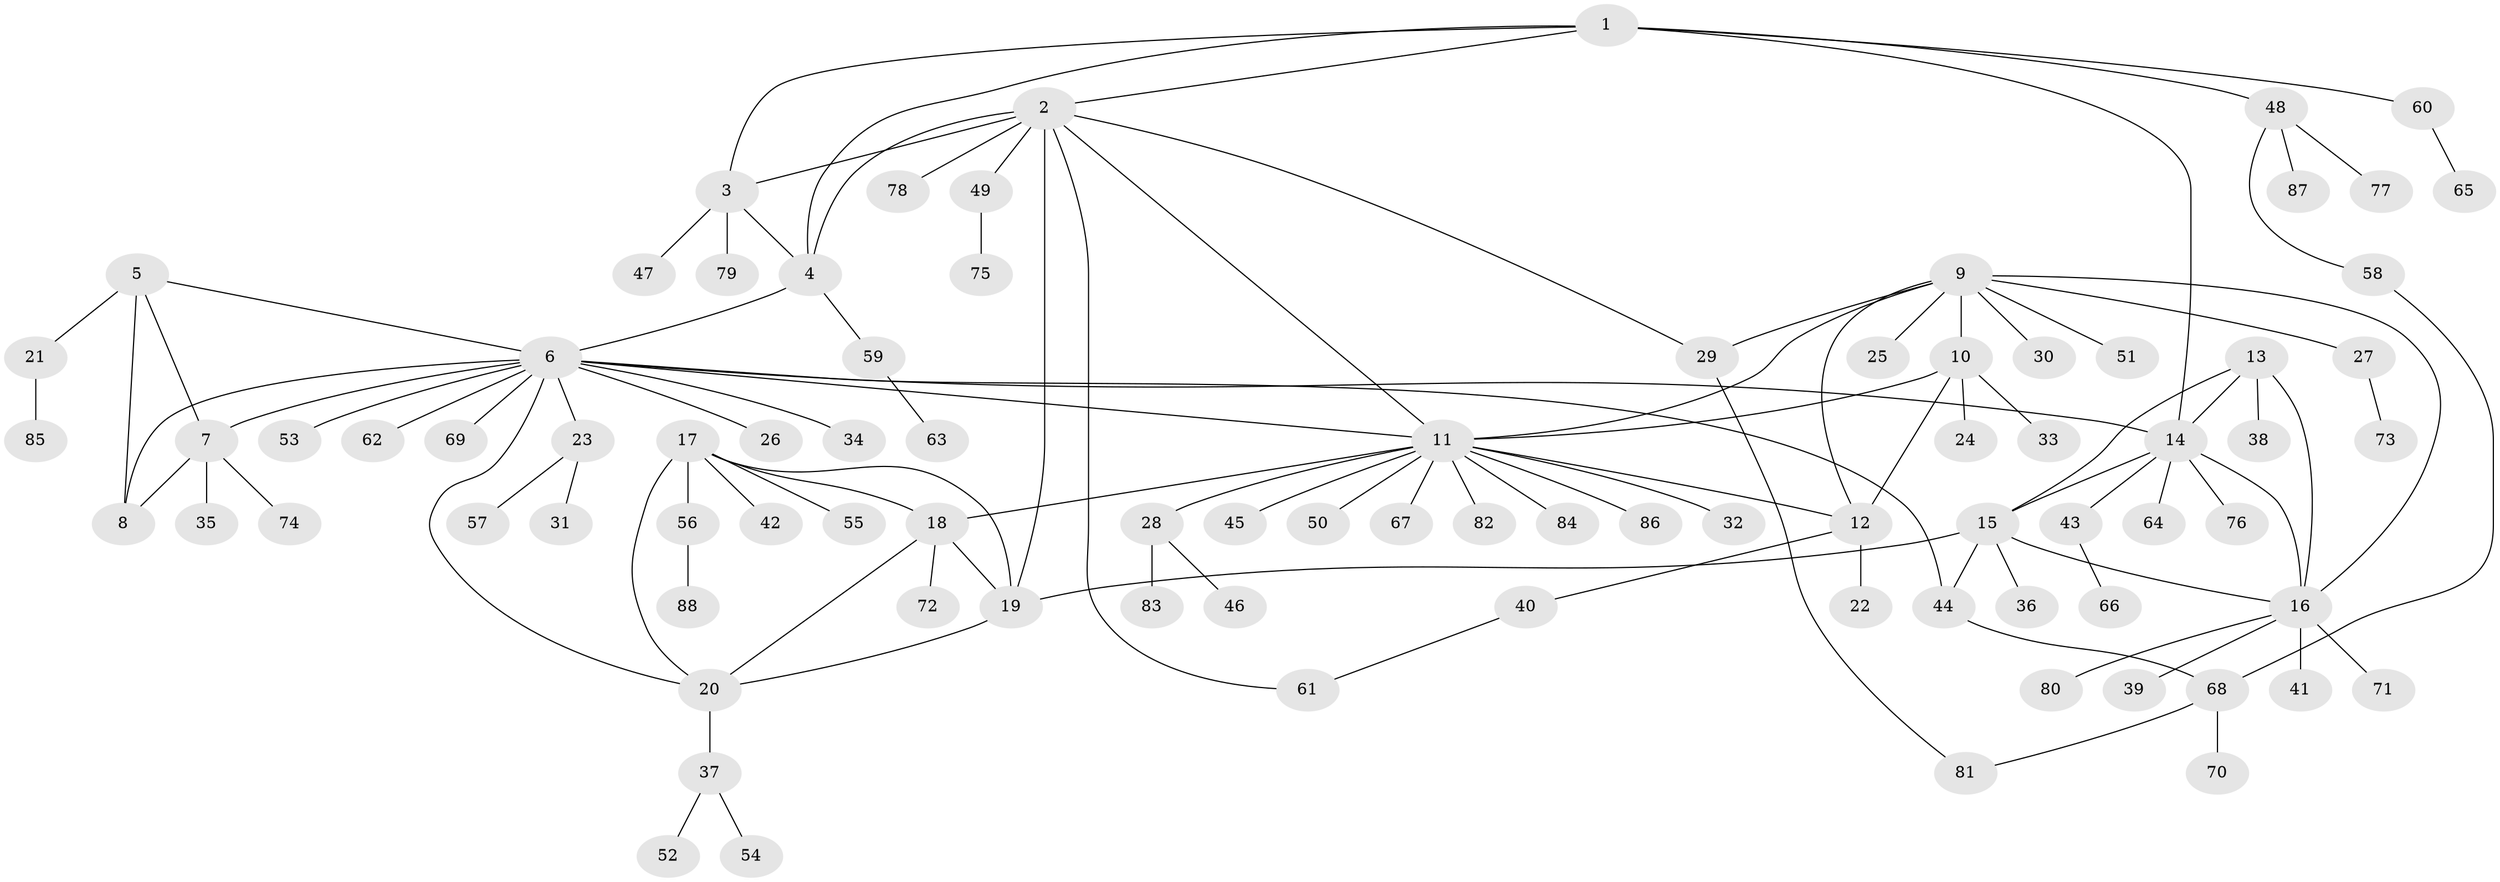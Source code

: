 // Generated by graph-tools (version 1.1) at 2025/37/03/09/25 02:37:45]
// undirected, 88 vertices, 113 edges
graph export_dot {
graph [start="1"]
  node [color=gray90,style=filled];
  1;
  2;
  3;
  4;
  5;
  6;
  7;
  8;
  9;
  10;
  11;
  12;
  13;
  14;
  15;
  16;
  17;
  18;
  19;
  20;
  21;
  22;
  23;
  24;
  25;
  26;
  27;
  28;
  29;
  30;
  31;
  32;
  33;
  34;
  35;
  36;
  37;
  38;
  39;
  40;
  41;
  42;
  43;
  44;
  45;
  46;
  47;
  48;
  49;
  50;
  51;
  52;
  53;
  54;
  55;
  56;
  57;
  58;
  59;
  60;
  61;
  62;
  63;
  64;
  65;
  66;
  67;
  68;
  69;
  70;
  71;
  72;
  73;
  74;
  75;
  76;
  77;
  78;
  79;
  80;
  81;
  82;
  83;
  84;
  85;
  86;
  87;
  88;
  1 -- 2;
  1 -- 3;
  1 -- 4;
  1 -- 14;
  1 -- 48;
  1 -- 60;
  2 -- 3;
  2 -- 4;
  2 -- 11;
  2 -- 19;
  2 -- 29;
  2 -- 49;
  2 -- 61;
  2 -- 78;
  3 -- 4;
  3 -- 47;
  3 -- 79;
  4 -- 6;
  4 -- 59;
  5 -- 6;
  5 -- 7;
  5 -- 8;
  5 -- 21;
  6 -- 7;
  6 -- 8;
  6 -- 11;
  6 -- 14;
  6 -- 20;
  6 -- 23;
  6 -- 26;
  6 -- 34;
  6 -- 44;
  6 -- 53;
  6 -- 62;
  6 -- 69;
  7 -- 8;
  7 -- 35;
  7 -- 74;
  9 -- 10;
  9 -- 11;
  9 -- 12;
  9 -- 16;
  9 -- 25;
  9 -- 27;
  9 -- 29;
  9 -- 30;
  9 -- 51;
  10 -- 11;
  10 -- 12;
  10 -- 24;
  10 -- 33;
  11 -- 12;
  11 -- 18;
  11 -- 28;
  11 -- 32;
  11 -- 45;
  11 -- 50;
  11 -- 67;
  11 -- 82;
  11 -- 84;
  11 -- 86;
  12 -- 22;
  12 -- 40;
  13 -- 14;
  13 -- 15;
  13 -- 16;
  13 -- 38;
  14 -- 15;
  14 -- 16;
  14 -- 43;
  14 -- 64;
  14 -- 76;
  15 -- 16;
  15 -- 19;
  15 -- 36;
  15 -- 44;
  16 -- 39;
  16 -- 41;
  16 -- 71;
  16 -- 80;
  17 -- 18;
  17 -- 19;
  17 -- 20;
  17 -- 42;
  17 -- 55;
  17 -- 56;
  18 -- 19;
  18 -- 20;
  18 -- 72;
  19 -- 20;
  20 -- 37;
  21 -- 85;
  23 -- 31;
  23 -- 57;
  27 -- 73;
  28 -- 46;
  28 -- 83;
  29 -- 81;
  37 -- 52;
  37 -- 54;
  40 -- 61;
  43 -- 66;
  44 -- 68;
  48 -- 58;
  48 -- 77;
  48 -- 87;
  49 -- 75;
  56 -- 88;
  58 -- 68;
  59 -- 63;
  60 -- 65;
  68 -- 70;
  68 -- 81;
}
